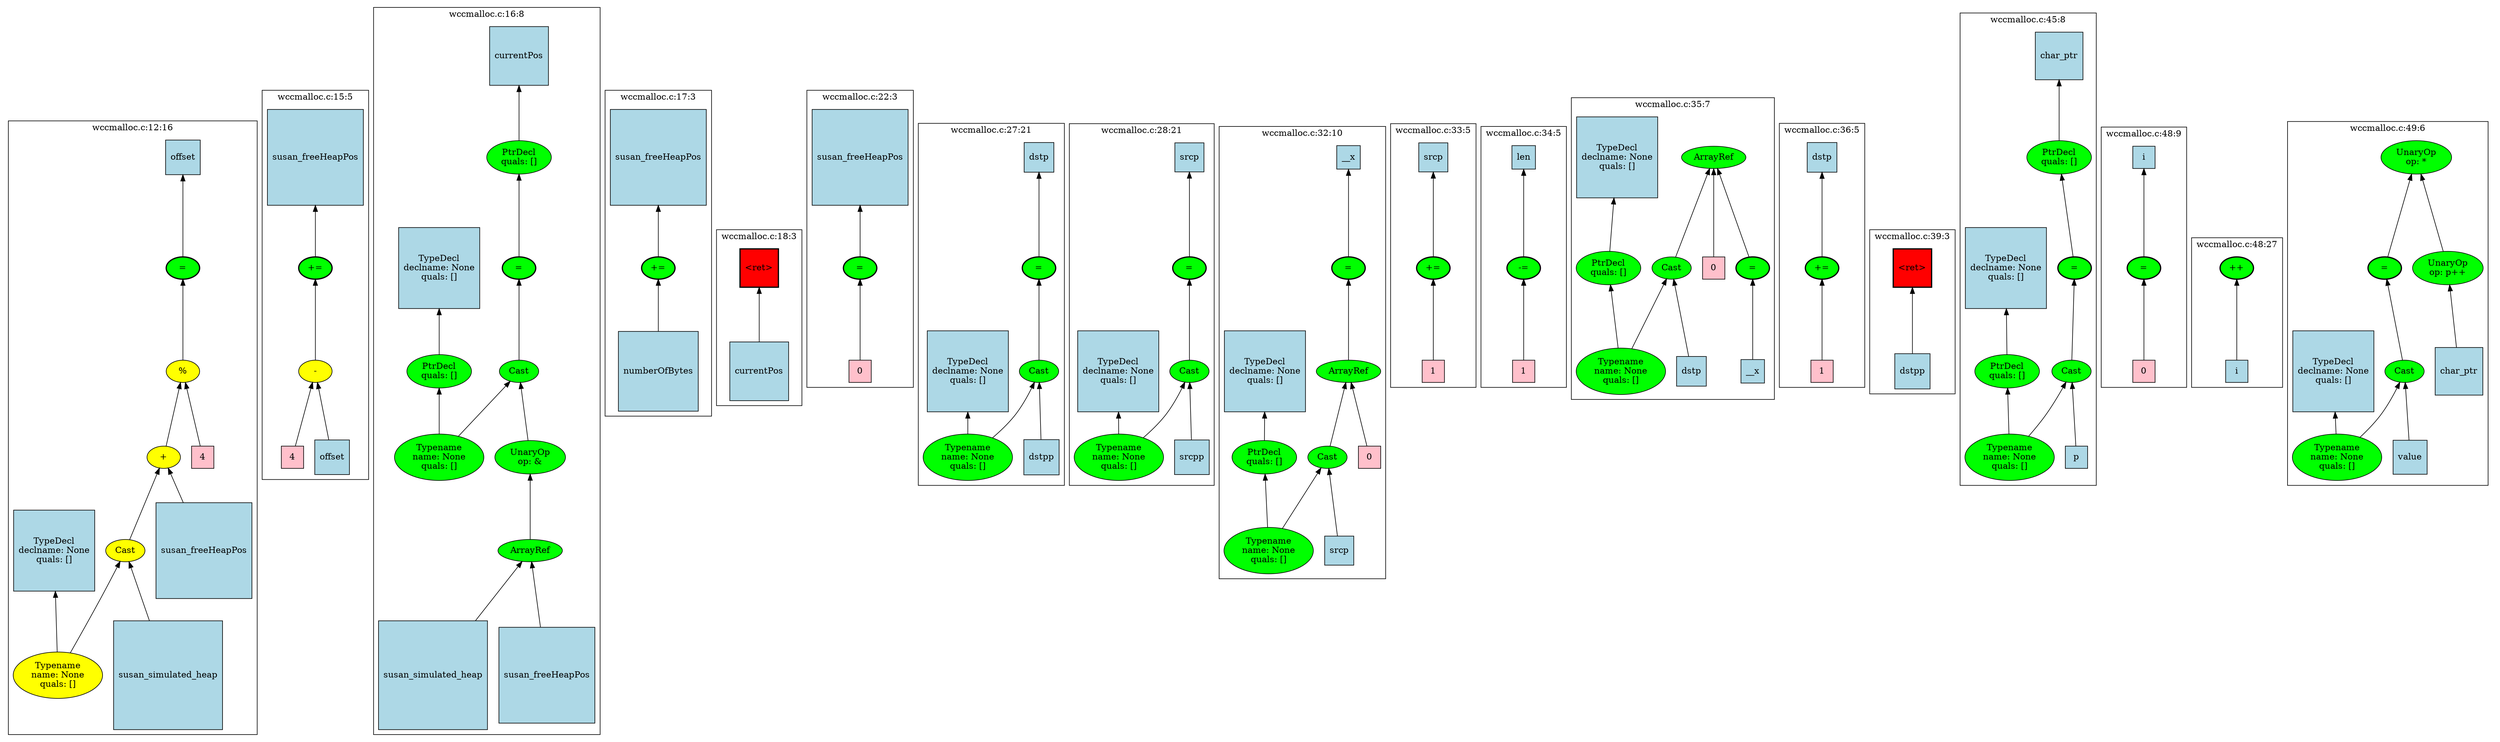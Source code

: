 strict graph "" {
	graph [bb="0,0,3397.2,1018",
		newrank=true
	];
	node [label="\N"];
	{
		graph [rank=same,
			rankdir=LR
		];
		rank2	[height=0.5,
			label="",
			pos="0.5,654.95",
			style=invis,
			width=0.013889];
		70	[fillcolor=green,
			height=0.5,
			label="=",
			pos="242.5,654.95",
			style="filled,bold",
			width=0.75];
		rank2 -- 70	[pos="1.4453,654.95 72.695,654.95 143.94,654.95 215.19,654.95",
			style=invis];
		84	[fillcolor=green,
			height=0.5,
			label="+=",
			pos="420.5,654.95",
			style="filled,bold",
			width=0.75];
		70 -- 84	[pos="269.62,654.95 310.87,654.95 352.13,654.95 393.39,654.95",
			style=invis];
		89	[fillcolor=green,
			height=0.5,
			label="=",
			pos="693.5,654.95",
			style="filled,bold",
			width=0.75];
		84 -- 89	[pos="432.88,671.23 447.35,688.77 473.11,715.66 502.5,726.7 530.17,737.1 608.83,739.44 635.5,726.7 658.92,715.52 675.92,689.76 685.25,\
672.35",
			style=invis];
		102	[fillcolor=green,
			height=0.5,
			label="+=",
			pos="870.5,654.95",
			style="filled,bold",
			width=0.75];
		89 -- 102	[pos="720.81,654.95 761.64,654.95 802.48,654.95 843.31,654.95",
			style=invis];
		105	[fillcolor=red,
			height=0.65278,
			label="\<ret\>",
			pos="1003.5,654.95",
			shape=square,
			style="filled,bold",
			width=0.65278];
		102 -- 105	[pos="897.52,654.95 924.98,654.95 952.44,654.95 979.9,654.95",
			style=invis];
		117	[fillcolor=green,
			height=0.5,
			label="=",
			pos="1137.5,654.95",
			style="filled,bold",
			width=0.75];
		105 -- 117	[pos="1027.1,654.95 1054.8,654.95 1082.6,654.95 1110.3,654.95",
			style=invis];
		139	[fillcolor=green,
			height=0.5,
			label="=",
			pos="1377.5,654.95",
			style="filled,bold",
			width=0.75];
		117 -- 139	[pos="1164.7,654.95 1226.6,654.95 1288.6,654.95 1350.5,654.95",
			style=invis];
		147	[fillcolor=green,
			height=0.5,
			label="=",
			pos="1583.5,654.95",
			style="filled,bold",
			width=0.75];
		139 -- 147	[pos="1404.9,654.95 1455.3,654.95 1505.8,654.95 1556.3,654.95",
			style=invis];
		161	[fillcolor=green,
			height=0.5,
			label="=",
			pos="1803.5,654.95",
			style="filled,bold",
			width=0.75];
		147 -- 161	[pos="1610.6,654.95 1665.8,654.95 1721.1,654.95 1776.4,654.95",
			style=invis];
		172	[fillcolor=green,
			height=0.5,
			label="+=",
			pos="1920.5,654.95",
			style="filled,bold",
			width=0.75];
		161 -- 172	[pos="1830.9,654.95 1851.7,654.95 1872.4,654.95 1893.2,654.95",
			style=invis];
		175	[fillcolor=green,
			height=0.5,
			label="-=",
			pos="2041.5,654.95",
			style="filled,bold",
			width=0.75];
		172 -- 175	[pos="1947.9,654.95 1970.1,654.95 1992.3,654.95 2014.4,654.95",
			style=invis];
		178	[fillcolor=green,
			height=0.5,
			label="=",
			pos="2373.5,654.95",
			style="filled,bold",
			width=0.75];
		175 -- 178	[pos="2051.9,671.8 2063.9,689.29 2085.2,715.62 2111.5,726.7 2155.9,745.43 2286.3,750.05 2328.5,726.7 2349.1,715.31 2361.5,690.13 2367.9,\
672.85",
			style=invis];
		188	[fillcolor=green,
			height=0.5,
			label="+=",
			pos="2472.5,654.95",
			style="filled,bold",
			width=0.75];
		178 -- 188	[pos="2400.6,654.95 2415.5,654.95 2430.4,654.95 2445.2,654.95",
			style=invis];
		191	[fillcolor=red,
			height=0.65278,
			label="\<ret\>",
			pos="2593.5,654.95",
			shape=square,
			style="filled,bold",
			width=0.65278];
		188 -- 191	[pos="2499.9,654.95 2523.2,654.95 2546.5,654.95 2569.7,654.95",
			style=invis];
		213	[fillcolor=green,
			height=0.5,
			label="=",
			pos="2817.5,654.95",
			style="filled,bold",
			width=0.75];
		191 -- 213	[pos="2608.7,678.55 2621.1,695.48 2640.4,716.97 2663.5,726.7 2708.1,745.52 2730.1,750.15 2772.5,726.7 2793.1,715.31 2805.5,690.13 2811.9,\
672.85",
			style=invis];
		225	[fillcolor=green,
			height=0.5,
			label="=",
			pos="2916.5,654.95",
			style="filled,bold",
			width=0.75];
		213 -- 225	[pos="2844.6,654.95 2859.5,654.95 2874.4,654.95 2889.2,654.95",
			style=invis];
		231	[fillcolor=green,
			height=0.5,
			label="++",
			pos="3041.5,654.95",
			style="filled,bold",
			width=0.75];
		225 -- 231	[pos="2943.8,654.95 2967.4,654.95 2990.9,654.95 3014.4,654.95",
			style=invis];
		233	[fillcolor=green,
			height=0.5,
			label="=",
			pos="3236.5,654.95",
			style="filled,bold",
			width=0.75];
		231 -- 233	[pos="3068.5,654.95 3115.5,654.95 3162.4,654.95 3209.3,654.95",
			style=invis];
		end	[height=0.5,
			label="",
			pos="3394.5,654.95",
			style=invis,
			width=0.013889];
		233 -- end	[pos="3242.1,672.85 3248.5,690.13 3260.9,715.31 3281.5,726.7 3319.2,747.57 3341.6,749.05 3378.5,726.7 3402.7,712.02 3397,668.85 3395,657.64",
			style=invis];
	}
	subgraph cluster84 {
		graph [bb="351.5,354.98,489.5,896.95",
			label="wccmalloc.c:15:5",
			lheight=0.21,
			lp="420.5,885.45",
			lwidth=1.35
		];
		84;
		86	[fillcolor=yellow,
			height=0.5,
			label="-",
			pos="420.5,512.95",
			style=filled,
			width=0.75];
		84 -- 86	[dir=back,
			pos="s,420.5,636.79 420.5,626.77 420.5,598.52 420.5,555.16 420.5,531.26"];
		87	[fillcolor=pink,
			height=0.5,
			label=4,
			pos="387.5,386.48",
			shape=square,
			style=filled,
			width=0.5];
		86 -- 87	[dir=back,
			pos="s,416.05,495.17 413.48,485.48 407.03,461.13 397.64,425.72 392.09,404.8"];
		88	[fillcolor=lightblue,
			height=0.65278,
			label=offset,
			pos="447.5,386.48",
			shape=square,
			style=filled,
			width=0.65278];
		86 -- 88	[dir=back,
			pos="s,424.2,494.91 426.33,485.06 431.18,462.73 437.99,431.32 442.57,410.22"];
		85	[fillcolor=lightblue,
			height=1.6944,
			label=susan_freeHeapPos,
			pos="420.5,804.95",
			shape=square,
			style=filled,
			width=1.6944];
		85 -- 84	[dir=back,
			pos="s,420.5,743.76 420.5,733.53 420.5,711.13 420.5,688.3 420.5,673.26"];
	}
	subgraph cluster89 {
		graph [bb="497.5,8,793.5,1010",
			label="wccmalloc.c:16:8",
			lheight=0.21,
			lp="645.5,998.45",
			lwidth=1.35
		];
		89;
		93	[fillcolor=green,
			height=0.5,
			label=Cast,
			pos="693.5,512.95",
			style=filled,
			width=0.75];
		89 -- 93	[dir=back,
			pos="s,693.5,636.79 693.5,626.77 693.5,598.52 693.5,555.16 693.5,531.26"];
		94	[fillcolor=green,
			height=1.041,
			label="Typename
name: None
quals: []",
			pos="582.5,386.48",
			style=filled,
			width=1.6303];
		93 -- 94	[dir=back,
			pos="s,680.33,497.19 673.62,489.66 656.17,470.09 630.59,441.4 610.97,419.4"];
		98	[fillcolor=green,
			height=0.74639,
			label="UnaryOp
op: &",
			pos="706.5,386.48",
			style=filled,
			width=1.316];
		93 -- 98	[dir=back,
			pos="s,695.28,494.91 696.32,484.93 698.54,463.7 701.61,434.34 703.79,413.4"];
		99	[fillcolor=green,
			height=0.5,
			label=ArrayRef,
			pos="706.5,252",
			style=filled,
			width=1.2277];
		98 -- 99	[dir=back,
			pos="s,706.5,359.3 706.5,349.17 706.5,323.48 706.5,290.18 706.5,270.27"];
		90	[fillcolor=green,
			height=0.74639,
			label="PtrDecl
quals: []",
			pos="693.5,804.95",
			style=filled,
			width=1.2178];
		90 -- 89	[dir=back,
			pos="s,693.5,777.83 693.5,767.7 693.5,737.58 693.5,696.06 693.5,673.05"];
		91	[fillcolor=lightblue,
			height=1.0278,
			label=currentPos,
			pos="693.5,941.95",
			shape=square,
			style=filled,
			width=1.0278];
		91 -- 90	[dir=back,
			pos="s,693.5,904.78 693.5,894.76 693.5,873.78 693.5,849.73 693.5,831.96"];
		100	[fillcolor=lightblue,
			height=1.9306,
			label=susan_simulated_heap,
			pos="575.5,85.5",
			shape=square,
			style=filled,
			width=1.9306];
		99 -- 100	[dir=back,
			pos="s,693.46,234.63 687.04,226.56 671.99,207.66 650.39,180.54 630.19,155.18"];
		101	[fillcolor=lightblue,
			height=1.6944,
			label=susan_freeHeapPos,
			pos="724.5,85.5",
			shape=square,
			style=filled,
			width=1.6944];
		99 -- 101	[dir=back,
			pos="s,708.36,234.02 709.46,223.94 711.75,203.01 715.01,173.22 717.91,146.73"];
		95	[fillcolor=green,
			height=0.74639,
			label="PtrDecl
quals: []",
			pos="582.5,512.95",
			style=filled,
			width=1.2178];
		95 -- 94	[dir=back,
			pos="s,582.5,485.86 582.5,475.72 582.5,459.59 582.5,440.61 582.5,424.4"];
		96	[fillcolor=lightblue,
			height=1.4722,
			label="TypeDecl
declname: None
quals: []",
			pos="582.5,654.95",
			shape=square,
			style=filled,
			width=1.4722];
		96 -- 95	[dir=back,
			pos="s,582.5,601.82 582.5,591.77 582.5,573.49 582.5,554.49 582.5,539.84"];
	}
	subgraph cluster102 {
		graph [bb="801.5,452.95,939.5,896.95",
			label="wccmalloc.c:17:3",
			lheight=0.21,
			lp="870.5,885.45",
			lwidth=1.35
		];
		102;
		104	[fillcolor=lightblue,
			height=1.4444,
			label=numberOfBytes,
			pos="870.5,512.95",
			shape=square,
			style=filled,
			width=1.4444];
		102 -- 104	[dir=back,
			pos="s,870.5,636.79 870.5,626.71 870.5,609.2 870.5,585.91 870.5,565.04"];
		103	[fillcolor=lightblue,
			height=1.6944,
			label=susan_freeHeapPos,
			pos="870.5,804.95",
			shape=square,
			style=filled,
			width=1.6944];
		103 -- 102	[dir=back,
			pos="s,870.5,743.76 870.5,733.53 870.5,711.13 870.5,688.3 870.5,673.26"];
	}
	subgraph cluster105 {
		graph [bb="947.5,467.95,1060.5,709.45",
			label="wccmalloc.c:18:3",
			lheight=0.21,
			lp="1004,697.95",
			lwidth=1.35
		];
		105;
		106	[fillcolor=lightblue,
			height=1.0278,
			label=currentPos,
			pos="1003.5,512.95",
			shape=square,
			style=filled,
			width=1.0278];
		105 -- 106	[dir=back,
			pos="s,1003.5,631.15 1003.5,620.97 1003.5,599.71 1003.5,572.03 1003.5,550.16"];
	}
	subgraph cluster188 {
		graph [bb="2416.5,486.95,2529.5,855.45",
			label="wccmalloc.c:36:5",
			lheight=0.21,
			lp="2473,843.95",
			lwidth=1.35
		];
		188;
		190	[fillcolor=pink,
			height=0.5,
			label=1,
			pos="2472.5,512.95",
			shape=square,
			style=filled,
			width=0.5];
		188 -- 190	[dir=back,
			pos="s,2472.5,636.79 2472.5,626.77 2472.5,598.52 2472.5,555.16 2472.5,531.26"];
		189	[fillcolor=lightblue,
			height=0.54167,
			label=dstp,
			pos="2472.5,804.95",
			shape=square,
			style=filled,
			width=0.54167];
		189 -- 188	[dir=back,
			pos="s,2472.5,785.21 2472.5,774.84 2472.5,744.54 2472.5,698.09 2472.5,673.17"];
	}
	subgraph cluster191 {
		graph [bb="2537.5,481.95,2650.5,709.45",
			label="wccmalloc.c:39:3",
			lheight=0.21,
			lp="2594,697.95",
			lwidth=1.35
		];
		191;
		192	[fillcolor=lightblue,
			height=0.63889,
			label=dstpp,
			pos="2593.5,512.95",
			shape=square,
			style=filled,
			width=0.63889];
		191 -- 192	[dir=back,
			pos="s,2593.5,631.15 2593.5,620.97 2593.5,594.87 2593.5,559.13 2593.5,536.29"];
	}
	subgraph cluster213 {
		graph [bb="2658.5,341,2852.5,1004",
			label="wccmalloc.c:45:8",
			lheight=0.21,
			lp="2755.5,992.45",
			lwidth=1.35
		];
		213;
		217	[fillcolor=green,
			height=0.5,
			label=Cast,
			pos="2817.5,512.95",
			style=filled,
			width=0.75];
		213 -- 217	[dir=back,
			pos="s,2817.5,636.79 2817.5,626.77 2817.5,598.52 2817.5,555.16 2817.5,531.26"];
		218	[fillcolor=green,
			height=1.041,
			label="Typename
name: None
quals: []",
			pos="2725.5,386.48",
			style=filled,
			width=1.6303];
		217 -- 218	[dir=back,
			pos="s,2806.6,496.32 2800.6,487.85 2793,477.11 2783.9,464.34 2775.5,452.95 2767.6,442.25 2758.8,430.68 2750.9,420.29"];
		222	[fillcolor=lightblue,
			height=0.5,
			label=p,
			pos="2820.5,386.48",
			shape=square,
			style=filled,
			width=0.5];
		217 -- 222	[dir=back,
			pos="s,2817.9,494.91 2818.2,484.87 2818.7,460.51 2819.6,425.46 2820.1,404.72"];
		214	[fillcolor=green,
			height=0.74639,
			label="PtrDecl
quals: []",
			pos="2800.5,804.95",
			style=filled,
			width=1.2178];
		214 -- 213	[dir=back,
			pos="s,2803.5,777.83 2804.7,767.7 2808.1,737.58 2812.9,696.06 2815.5,673.05"];
		215	[fillcolor=lightblue,
			height=0.86111,
			label=char_ptr,
			pos="2800.5,941.95",
			shape=square,
			style=filled,
			width=0.86111];
		215 -- 214	[dir=back,
			pos="s,2800.5,910.66 2800.5,900.52 2800.5,878.33 2800.5,851.47 2800.5,832.05"];
		219	[fillcolor=green,
			height=0.74639,
			label="PtrDecl
quals: []",
			pos="2722.5,512.95",
			style=filled,
			width=1.2178];
		219 -- 218	[dir=back,
			pos="s,2723.1,485.86 2723.4,475.72 2723.8,459.59 2724.2,440.61 2724.6,424.4"];
		220	[fillcolor=lightblue,
			height=1.4722,
			label="TypeDecl
declname: None
quals: []",
			pos="2719.5,654.95",
			shape=square,
			style=filled,
			width=1.4722];
		220 -- 219	[dir=back,
			pos="s,2720.6,601.82 2720.8,591.77 2721.2,573.49 2721.6,554.49 2721.9,539.84"];
	}
	subgraph cluster225 {
		graph [bb="2860.5,486.95,2973.5,853.95",
			label="wccmalloc.c:48:9",
			lheight=0.21,
			lp="2917,842.45",
			lwidth=1.35
		];
		225;
		227	[fillcolor=pink,
			height=0.5,
			label=0,
			pos="2916.5,512.95",
			shape=square,
			style=filled,
			width=0.5];
		225 -- 227	[dir=back,
			pos="s,2916.5,636.79 2916.5,626.77 2916.5,598.52 2916.5,555.16 2916.5,531.26"];
		226	[fillcolor=lightblue,
			height=0.5,
			label=i,
			pos="2916.5,804.95",
			shape=square,
			style=filled,
			width=0.5];
		226 -- 225	[dir=back,
			pos="s,2916.5,786.69 2916.5,776.39 2916.5,746.12 2916.5,698.44 2916.5,673.11"];
	}
	subgraph cluster231 {
		graph [bb="2981.5,486.95,3101.5,703.95",
			label="wccmalloc.c:48:27",
			lheight=0.21,
			lp="3041.5,692.45",
			lwidth=1.44
		];
		231;
		232	[fillcolor=lightblue,
			height=0.5,
			label=i,
			pos="3041.5,512.95",
			shape=square,
			style=filled,
			width=0.5];
		231 -- 232	[dir=back,
			pos="s,3041.5,636.79 3041.5,626.77 3041.5,598.52 3041.5,555.16 3041.5,531.26"];
	}
	subgraph cluster233 {
		graph [bb="3109.5,341,3383.5,862.82",
			label="wccmalloc.c:49:6",
			lheight=0.21,
			lp="3246.5,851.32",
			lwidth=1.35
		];
		233;
		237	[fillcolor=green,
			height=0.5,
			label=Cast,
			pos="3268.5,512.95",
			style=filled,
			width=0.75];
		233 -- 237	[dir=back,
			pos="s,3240.4,637.07 3242.7,627.02 3249.1,598.63 3259.2,554.79 3264.6,530.9"];
		238	[fillcolor=green,
			height=1.041,
			label="Typename
name: None
quals: []",
			pos="3176.5,386.48",
			style=filled,
			width=1.6303];
		237 -- 238	[dir=back,
			pos="s,3259.5,495.73 3254.4,486.87 3248.1,476.17 3240.3,463.69 3232.5,452.95 3224.2,441.57 3214.5,429.72 3205.5,419.28"];
		241	[fillcolor=lightblue,
			height=0.63889,
			label=value,
			pos="3276.5,386.48",
			shape=square,
			style=filled,
			width=0.63889];
		237 -- 241	[dir=back,
			pos="s,3269.6,494.91 3270.3,484.69 3271.7,462.22 3273.7,430.76 3275.1,409.78"];
		234	[fillcolor=green,
			height=0.74639,
			label="UnaryOp
op: *",
			pos="3282.5,804.95",
			style=filled,
			width=1.316];
		234 -- 233	[dir=back,
			pos="s,3274.5,778.17 3271.4,768.39 3262,738.07 3248.9,695.82 3241.7,672.71"];
		235	[fillcolor=green,
			height=0.74639,
			label="UnaryOp
op: p++",
			pos="3328.5,654.95",
			style=filled,
			width=1.316];
		234 -- 235	[dir=back,
			pos="s,3290.5,778.17 3293.5,768.46 3301.8,741.82 3313,705.94 3320.4,681.93"];
		236	[fillcolor=lightblue,
			height=0.86111,
			label=char_ptr,
			pos="3344.5,512.95",
			shape=square,
			style=filled,
			width=0.86111];
		235 -- 236	[dir=back,
			pos="s,3331.5,627.95 3332.6,617.95 3335.2,595.09 3338.6,565.85 3341,544.2"];
		239	[fillcolor=lightblue,
			height=1.4722,
			label="TypeDecl
declname: None
quals: []",
			pos="3170.5,512.95",
			shape=square,
			style=filled,
			width=1.4722];
		239 -- 238	[dir=back,
			pos="s,3173,459.89 3173.5,449.69 3173.9,440.96 3174.3,432.24 3174.7,424.2"];
	}
	subgraph cluster117 {
		graph [bb="1068.5,486.95,1206.5,896.95",
			label="wccmalloc.c:22:3",
			lheight=0.21,
			lp="1137.5,885.45",
			lwidth=1.35
		];
		117;
		119	[fillcolor=pink,
			height=0.5,
			label=0,
			pos="1137.5,512.95",
			shape=square,
			style=filled,
			width=0.5];
		117 -- 119	[dir=back,
			pos="s,1137.5,636.79 1137.5,626.77 1137.5,598.52 1137.5,555.16 1137.5,531.26"];
		118	[fillcolor=lightblue,
			height=1.6944,
			label=susan_freeHeapPos,
			pos="1137.5,804.95",
			shape=square,
			style=filled,
			width=1.6944];
		118 -- 117	[dir=back,
			pos="s,1137.5,743.76 1137.5,733.53 1137.5,711.13 1137.5,688.3 1137.5,673.26"];
	}
	subgraph cluster139 {
		graph [bb="1214.5,341,1412.5,855.45",
			label="wccmalloc.c:27:21",
			lheight=0.21,
			lp="1313.5,843.95",
			lwidth=1.44
		];
		139;
		142	[fillcolor=green,
			height=0.5,
			label=Cast,
			pos="1377.5,512.95",
			style=filled,
			width=0.75];
		139 -- 142	[dir=back,
			pos="s,1377.5,636.79 1377.5,626.77 1377.5,598.52 1377.5,555.16 1377.5,531.26"];
		143	[fillcolor=green,
			height=1.041,
			label="Typename
name: None
quals: []",
			pos="1281.5,386.48",
			style=filled,
			width=1.6303];
		142 -- 143	[dir=back,
			pos="s,1368.8,495.89 1363.7,486.96 1357.4,476.19 1349.5,463.63 1341.5,452.95 1332.7,441.25 1322.2,429.21 1312.4,418.7"];
		146	[fillcolor=lightblue,
			height=0.63889,
			label=dstpp,
			pos="1381.5,386.48",
			shape=square,
			style=filled,
			width=0.63889];
		142 -- 146	[dir=back,
			pos="s,1378,494.91 1378.4,484.69 1379.1,462.22 1380.1,430.76 1380.8,409.78"];
		140	[fillcolor=lightblue,
			height=0.54167,
			label=dstp,
			pos="1377.5,804.95",
			shape=square,
			style=filled,
			width=0.54167];
		140 -- 139	[dir=back,
			pos="s,1377.5,785.21 1377.5,774.84 1377.5,744.54 1377.5,698.09 1377.5,673.17"];
		144	[fillcolor=lightblue,
			height=1.4722,
			label="TypeDecl
declname: None
quals: []",
			pos="1279.5,512.95",
			shape=square,
			style=filled,
			width=1.4722];
		144 -- 143	[dir=back,
			pos="s,1280.3,459.89 1280.5,449.69 1280.6,440.96 1280.8,432.24 1280.9,424.2"];
	}
	subgraph cluster147 {
		graph [bb="1420.5,341,1618.5,855.45",
			label="wccmalloc.c:28:21",
			lheight=0.21,
			lp="1519.5,843.95",
			lwidth=1.44
		];
		147;
		150	[fillcolor=green,
			height=0.5,
			label=Cast,
			pos="1583.5,512.95",
			style=filled,
			width=0.75];
		147 -- 150	[dir=back,
			pos="s,1583.5,636.79 1583.5,626.77 1583.5,598.52 1583.5,555.16 1583.5,531.26"];
		151	[fillcolor=green,
			height=1.041,
			label="Typename
name: None
quals: []",
			pos="1487.5,386.48",
			style=filled,
			width=1.6303];
		150 -- 151	[dir=back,
			pos="s,1574.8,495.89 1569.7,486.96 1563.4,476.19 1555.5,463.63 1547.5,452.95 1538.7,441.25 1528.2,429.21 1518.4,418.7"];
		154	[fillcolor=lightblue,
			height=0.63889,
			label=srcpp,
			pos="1587.5,386.48",
			shape=square,
			style=filled,
			width=0.63889];
		150 -- 154	[dir=back,
			pos="s,1584,494.91 1584.4,484.69 1585.1,462.22 1586.1,430.76 1586.8,409.78"];
		148	[fillcolor=lightblue,
			height=0.54167,
			label=srcp,
			pos="1583.5,804.95",
			shape=square,
			style=filled,
			width=0.54167];
		148 -- 147	[dir=back,
			pos="s,1583.5,785.21 1583.5,774.84 1583.5,744.54 1583.5,698.09 1583.5,673.17"];
		152	[fillcolor=lightblue,
			height=1.4722,
			label="TypeDecl
declname: None
quals: []",
			pos="1485.5,512.95",
			shape=square,
			style=filled,
			width=1.4722];
		152 -- 151	[dir=back,
			pos="s,1486.3,459.89 1486.5,449.69 1486.6,440.96 1486.8,432.24 1486.9,424.2"];
	}
	subgraph cluster175 {
		graph [bb="1985.5,486.95,2098.5,853.95",
			label="wccmalloc.c:34:5",
			lheight=0.21,
			lp="2042,842.45",
			lwidth=1.35
		];
		175;
		177	[fillcolor=pink,
			height=0.5,
			label=1,
			pos="2041.5,512.95",
			shape=square,
			style=filled,
			width=0.5];
		175 -- 177	[dir=back,
			pos="s,2041.5,636.79 2041.5,626.77 2041.5,598.52 2041.5,555.16 2041.5,531.26"];
		176	[fillcolor=lightblue,
			height=0.5,
			label=len,
			pos="2041.5,804.95",
			shape=square,
			style=filled,
			width=0.5];
		176 -- 175	[dir=back,
			pos="s,2041.5,786.69 2041.5,776.39 2041.5,746.12 2041.5,698.44 2041.5,673.11"];
	}
	subgraph cluster178 {
		graph [bb="2106.5,467.48,2408.5,888.95",
			label="wccmalloc.c:35:7",
			lheight=0.21,
			lp="2257.5,877.45",
			lwidth=1.35
		];
		178;
		187	[fillcolor=lightblue,
			height=0.51389,
			label=__x,
			pos="2373.5,512.95",
			shape=square,
			style=filled,
			width=0.51389];
		178 -- 187	[dir=back,
			pos="s,2373.5,636.79 2373.5,626.46 2373.5,598.38 2373.5,555.6 2373.5,531.7"];
		179	[fillcolor=green,
			height=0.5,
			label=ArrayRef,
			pos="2310.5,804.95",
			style=filled,
			width=1.2277];
		179 -- 178	[dir=back,
			pos="s,2317.7,786.98 2321.8,777.45 2334.7,747.09 2355.5,698.26 2366.4,672.73"];
		180	[fillcolor=green,
			height=0.5,
			label=Cast,
			pos="2247.5,654.95",
			style=filled,
			width=0.75];
		179 -- 180	[dir=back,
			pos="s,2303.3,786.98 2299.2,777.45 2286.3,747.09 2265.5,698.26 2254.6,672.73"];
		186	[fillcolor=pink,
			height=0.5,
			label=0,
			pos="2310.5,654.95",
			shape=square,
			style=filled,
			width=0.5];
		179 -- 186	[dir=back,
			pos="s,2310.5,786.69 2310.5,776.39 2310.5,746.12 2310.5,698.44 2310.5,673.11"];
		181	[fillcolor=green,
			height=1.041,
			label="Typename
name: None
quals: []",
			pos="2173.5,512.95",
			style=filled,
			width=1.6303];
		180 -- 181	[dir=back,
			pos="s,2238.9,637.62 2234.2,628.73 2222.3,606.34 2204.9,573.43 2191.8,548.59"];
		185	[fillcolor=lightblue,
			height=0.54167,
			label=dstp,
			pos="2269.5,512.95",
			shape=square,
			style=filled,
			width=0.54167];
		180 -- 185	[dir=back,
			pos="s,2250.2,636.79 2251.8,626.58 2256.2,598.85 2262.8,556.7 2266.6,532.6"];
		182	[fillcolor=green,
			height=0.74639,
			label="PtrDecl
quals: []",
			pos="2158.5,654.95",
			style=filled,
			width=1.2178];
		182 -- 181	[dir=back,
			pos="s,2161.3,627.95 2162.4,617.93 2164.6,597.19 2167.4,571.19 2169.6,550.37"];
		183	[fillcolor=lightblue,
			height=1.4722,
			label="TypeDecl
declname: None
quals: []",
			pos="2167.5,804.95",
			shape=square,
			style=filled,
			width=1.4722];
		183 -- 182	[dir=back,
			pos="s,2164.3,751.77 2163.7,741.64 2162.4,720.72 2161.1,698.53 2160.1,681.97"];
	}
	subgraph cluster70 {
		graph [bb="9.5,8,343.5,859.45",
			label="wccmalloc.c:12:16",
			lheight=0.21,
			lp="176.5,847.95",
			lwidth=1.44
		];
		70;
		73	[fillcolor=yellow,
			height=0.5,
			label="%",
			pos="242.5,512.95",
			style=filled,
			width=0.75];
		70 -- 73	[dir=back,
			pos="s,242.5,636.79 242.5,626.77 242.5,598.52 242.5,555.16 242.5,531.26"];
		74	[fillcolor=yellow,
			height=0.5,
			label="+",
			pos="211.5,386.48",
			style=filled,
			width=0.75];
		73 -- 74	[dir=back,
			pos="s,238.32,495.17 235.89,485.42 229.79,460.92 220.91,425.25 215.71,404.4"];
		81	[fillcolor=pink,
			height=0.5,
			label=4,
			pos="274.5,386.48",
			shape=square,
			style=filled,
			width=0.5];
		73 -- 81	[dir=back,
			pos="s,246.82,495.17 249.31,485.48 255.57,461.13 264.67,425.72 270.05,404.8"];
		75	[fillcolor=yellow,
			height=0.5,
			label=Cast,
			pos="168.5,252",
			style=filled,
			width=0.75];
		74 -- 75	[dir=back,
			pos="s,206.05,368.7 202.87,358.88 194.22,332.24 181.18,292.07 173.9,269.64"];
		80	[fillcolor=lightblue,
			height=1.6944,
			label=susan_freeHeapPos,
			pos="274.5,252",
			shape=square,
			style=filled,
			width=1.6944];
		74 -- 80	[dir=back,
			pos="s,219.35,368.97 223.65,359.92 230.02,346.53 238.11,329.53 245.94,313.05"];
		71	[fillcolor=lightblue,
			height=0.65278,
			label=offset,
			pos="242.5,804.95",
			shape=square,
			style=filled,
			width=0.65278];
		71 -- 70	[dir=back,
			pos="s,242.5,781.15 242.5,771.04 242.5,740.7 242.5,696.88 242.5,673.01"];
		76	[fillcolor=yellow,
			height=1.041,
			label="Typename
name: None
quals: []",
			pos="76.5,85.5",
			style=filled,
			width=1.6303];
		75 -- 76	[dir=back,
			pos="s,159.51,234.93 154.6,226.15 138.93,198.13 113.34,152.37 95.751,120.92"];
		79	[fillcolor=lightblue,
			height=1.9306,
			label=susan_simulated_heap,
			pos="222.5,85.5",
			shape=square,
			style=filled,
			width=1.9306];
		75 -- 79	[dir=back,
			pos="s,173.97,234.32 177.13,224.72 183.29,205.96 191.87,179.81 199.92,155.3"];
		77	[fillcolor=lightblue,
			height=1.4722,
			label="TypeDecl
declname: None
quals: []",
			pos="70.5,252",
			shape=square,
			style=filled,
			width=1.4722];
		77 -- 76	[dir=back,
			pos="s,72.398,198.95 72.764,188.93 73.573,166.74 74.459,142.46 75.165,123.11"];
	}
	subgraph cluster161 {
		graph [bb="1626.5,206.52,1856.5,854.45",
			label="wccmalloc.c:32:10",
			lheight=0.21,
			lp="1741.5,842.95",
			lwidth=1.44
		];
		161;
		164	[fillcolor=green,
			height=0.5,
			label=ArrayRef,
			pos="1803.5,512.95",
			style=filled,
			width=1.2277];
		161 -- 164	[dir=back,
			pos="s,1803.5,636.79 1803.5,626.77 1803.5,598.52 1803.5,555.16 1803.5,531.26"];
		165	[fillcolor=green,
			height=0.5,
			label=Cast,
			pos="1767.5,386.48",
			style=filled,
			width=0.75];
		164 -- 165	[dir=back,
			pos="s,1798.6,494.91 1795.7,485.14 1788.7,460.61 1778.4,425.08 1772.4,404.32"];
		171	[fillcolor=pink,
			height=0.5,
			label=0,
			pos="1830.5,386.48",
			shape=square,
			style=filled,
			width=0.5];
		164 -- 171	[dir=back,
			pos="s,1807.2,494.91 1809.4,484.87 1814.7,460.51 1822.3,425.46 1826.8,404.72"];
		166	[fillcolor=green,
			height=1.041,
			label="Typename
name: None
quals: []",
			pos="1693.5,252",
			style=filled,
			width=1.6303];
		165 -- 166	[dir=back,
			pos="s,1758.4,369.23 1753.5,360.43 1742,339.81 1725.5,310.35 1712.8,287.49"];
		170	[fillcolor=lightblue,
			height=0.54167,
			label=srcp,
			pos="1789.5,252",
			shape=square,
			style=filled,
			width=0.54167];
		165 -- 170	[dir=back,
			pos="s,1770.3,368.43 1772,358.53 1776.3,332.69 1782.6,294.34 1786.4,271.69"];
		162	[fillcolor=lightblue,
			height=0.51389,
			label=__x,
			pos="1803.5,804.95",
			shape=square,
			style=filled,
			width=0.51389];
		162 -- 161	[dir=back,
			pos="s,1803.5,786.39 1803.5,776.07 1803.5,745.76 1803.5,698.26 1803.5,673.03"];
		167	[fillcolor=green,
			height=0.74639,
			label="PtrDecl
quals: []",
			pos="1678.5,386.48",
			style=filled,
			width=1.2178];
		167 -- 166	[dir=back,
			pos="s,1681.4,359.62 1682.6,349.48 1684.7,330.89 1687.2,308.24 1689.4,289.57"];
		168	[fillcolor=lightblue,
			height=1.4722,
			label="TypeDecl
declname: None
quals: []",
			pos="1687.5,512.95",
			shape=square,
			style=filled,
			width=1.4722];
		168 -- 167	[dir=back,
			pos="s,1683.7,459.89 1683,449.69 1682.1,436.92 1681.2,424.15 1680.4,413.53"];
	}
	subgraph cluster172 {
		graph [bb="1864.5,486.95,1977.5,855.45",
			label="wccmalloc.c:33:5",
			lheight=0.21,
			lp="1921,843.95",
			lwidth=1.35
		];
		172;
		174	[fillcolor=pink,
			height=0.5,
			label=1,
			pos="1920.5,512.95",
			shape=square,
			style=filled,
			width=0.5];
		172 -- 174	[dir=back,
			pos="s,1920.5,636.79 1920.5,626.77 1920.5,598.52 1920.5,555.16 1920.5,531.26"];
		173	[fillcolor=lightblue,
			height=0.54167,
			label=srcp,
			pos="1920.5,804.95",
			shape=square,
			style=filled,
			width=0.54167];
		173 -- 172	[dir=back,
			pos="s,1920.5,785.21 1920.5,774.84 1920.5,744.54 1920.5,698.09 1920.5,673.17"];
	}
	rank1	[height=0.5,
		label="",
		pos="0.5,804.95",
		style=invis,
		width=0.013889];
	rank1 -- rank2	[pos="0.5,786.69 0.5,758.17 0.5,701.56 0.5,673.11",
		style=invis];
}
